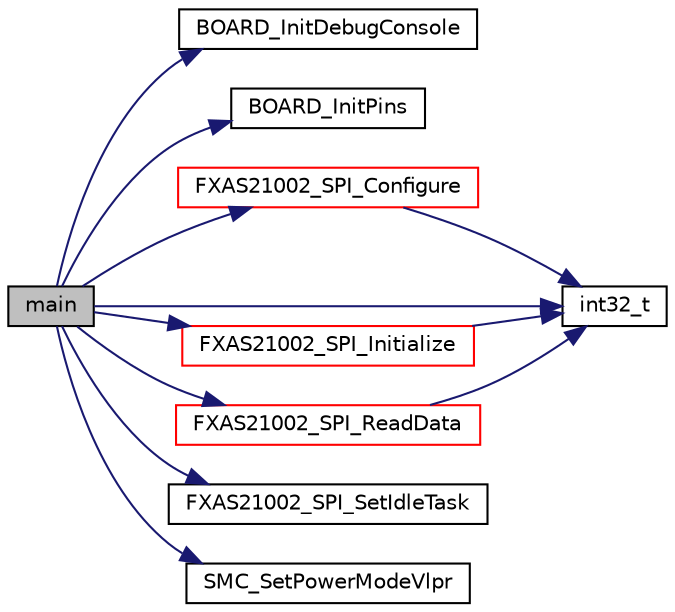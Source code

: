 digraph "main"
{
  edge [fontname="Helvetica",fontsize="10",labelfontname="Helvetica",labelfontsize="10"];
  node [fontname="Helvetica",fontsize="10",shape=record];
  rankdir="LR";
  Node0 [label="main",height=0.2,width=0.4,color="black", fillcolor="grey75", style="filled", fontcolor="black"];
  Node0 -> Node1 [color="midnightblue",fontsize="10",style="solid",fontname="Helvetica"];
  Node1 [label="BOARD_InitDebugConsole",height=0.2,width=0.4,color="black", fillcolor="white", style="filled",URL="$frdm-k64f_2board_8c.html#a4c84ccb952cb083367d7040cf9de3db8"];
  Node0 -> Node2 [color="midnightblue",fontsize="10",style="solid",fontname="Helvetica"];
  Node2 [label="BOARD_InitPins",height=0.2,width=0.4,color="black", fillcolor="white", style="filled",URL="$group__pin__mux.html#ga2c9fe54b6b84723fbaa590a6f4576966",tooltip="Configures pin routing and optionally pin electrical features. "];
  Node0 -> Node3 [color="midnightblue",fontsize="10",style="solid",fontname="Helvetica"];
  Node3 [label="FXAS21002_SPI_Configure",height=0.2,width=0.4,color="red", fillcolor="white", style="filled",URL="$fxas21002__drv_8c.html#aa0589840af24d3ff0f4121e9345cf000",tooltip="The interface function to configure he sensor. "];
  Node3 -> Node4 [color="midnightblue",fontsize="10",style="solid",fontname="Helvetica"];
  Node4 [label="int32_t",height=0.2,width=0.4,color="black", fillcolor="white", style="filled",URL="$data__format__service_8h.html#a5d7069350a7d7e65686c77a8038f462f",tooltip="The interface function to append the data on the formated stream. "];
  Node0 -> Node8 [color="midnightblue",fontsize="10",style="solid",fontname="Helvetica"];
  Node8 [label="FXAS21002_SPI_Initialize",height=0.2,width=0.4,color="red", fillcolor="white", style="filled",URL="$fxas21002__drv_8c.html#a6a3e2b9d7fd78d3bcfbeae10000473c7",tooltip="The interface function to initialize the sensor. "];
  Node8 -> Node4 [color="midnightblue",fontsize="10",style="solid",fontname="Helvetica"];
  Node0 -> Node12 [color="midnightblue",fontsize="10",style="solid",fontname="Helvetica"];
  Node12 [label="FXAS21002_SPI_ReadData",height=0.2,width=0.4,color="red", fillcolor="white", style="filled",URL="$fxas21002__drv_8c.html#a7d9d71cedd7f34f0cec84627fa94a73f",tooltip="The interface function to read the sensor data. "];
  Node12 -> Node4 [color="midnightblue",fontsize="10",style="solid",fontname="Helvetica"];
  Node0 -> Node14 [color="midnightblue",fontsize="10",style="solid",fontname="Helvetica"];
  Node14 [label="FXAS21002_SPI_SetIdleTask",height=0.2,width=0.4,color="black", fillcolor="white", style="filled",URL="$fxas21002__drv_8c.html#a77b65a7e717aaa720fc11a273ecaf23e",tooltip=": The interface function to set the SPI Idle Task. "];
  Node0 -> Node4 [color="midnightblue",fontsize="10",style="solid",fontname="Helvetica"];
  Node0 -> Node15 [color="midnightblue",fontsize="10",style="solid",fontname="Helvetica"];
  Node15 [label="SMC_SetPowerModeVlpr",height=0.2,width=0.4,color="black", fillcolor="white", style="filled",URL="$lpc54114_8c.html#a82cb114bb9a5ea2f235a0216709d70f8",tooltip="Configures the system to VLPR power mode. API name used from Kinetis family to maintain compatibility..."];
}
